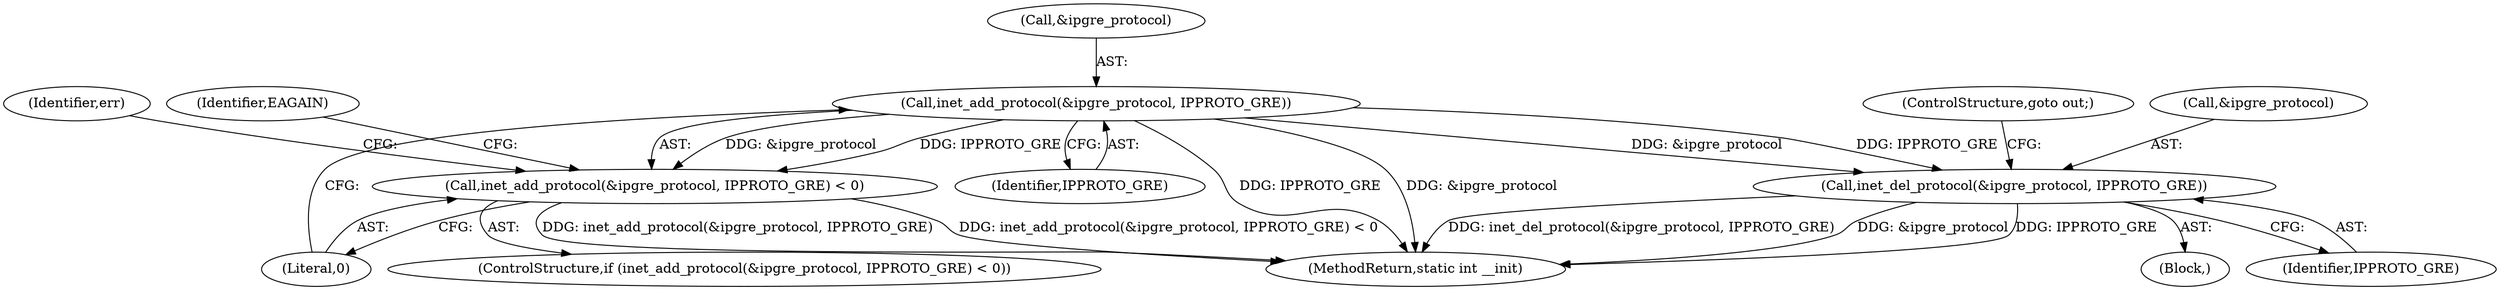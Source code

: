 digraph "1_linux_c2892f02712e9516d72841d5c019ed6916329794_0@del" {
"1000106" [label="(Call,inet_add_protocol(&ipgre_protocol, IPPROTO_GRE))"];
"1000105" [label="(Call,inet_add_protocol(&ipgre_protocol, IPPROTO_GRE) < 0)"];
"1000157" [label="(Call,inet_del_protocol(&ipgre_protocol, IPPROTO_GRE))"];
"1000102" [label="(Block,)"];
"1000105" [label="(Call,inet_add_protocol(&ipgre_protocol, IPPROTO_GRE) < 0)"];
"1000162" [label="(MethodReturn,static int __init)"];
"1000107" [label="(Call,&ipgre_protocol)"];
"1000106" [label="(Call,inet_add_protocol(&ipgre_protocol, IPPROTO_GRE))"];
"1000114" [label="(Identifier,EAGAIN)"];
"1000160" [label="(Identifier,IPPROTO_GRE)"];
"1000161" [label="(ControlStructure,goto out;)"];
"1000104" [label="(ControlStructure,if (inet_add_protocol(&ipgre_protocol, IPPROTO_GRE) < 0))"];
"1000157" [label="(Call,inet_del_protocol(&ipgre_protocol, IPPROTO_GRE))"];
"1000109" [label="(Identifier,IPPROTO_GRE)"];
"1000110" [label="(Literal,0)"];
"1000158" [label="(Call,&ipgre_protocol)"];
"1000116" [label="(Identifier,err)"];
"1000106" -> "1000105"  [label="AST: "];
"1000106" -> "1000109"  [label="CFG: "];
"1000107" -> "1000106"  [label="AST: "];
"1000109" -> "1000106"  [label="AST: "];
"1000110" -> "1000106"  [label="CFG: "];
"1000106" -> "1000162"  [label="DDG: &ipgre_protocol"];
"1000106" -> "1000162"  [label="DDG: IPPROTO_GRE"];
"1000106" -> "1000105"  [label="DDG: &ipgre_protocol"];
"1000106" -> "1000105"  [label="DDG: IPPROTO_GRE"];
"1000106" -> "1000157"  [label="DDG: &ipgre_protocol"];
"1000106" -> "1000157"  [label="DDG: IPPROTO_GRE"];
"1000105" -> "1000104"  [label="AST: "];
"1000105" -> "1000110"  [label="CFG: "];
"1000110" -> "1000105"  [label="AST: "];
"1000114" -> "1000105"  [label="CFG: "];
"1000116" -> "1000105"  [label="CFG: "];
"1000105" -> "1000162"  [label="DDG: inet_add_protocol(&ipgre_protocol, IPPROTO_GRE) < 0"];
"1000105" -> "1000162"  [label="DDG: inet_add_protocol(&ipgre_protocol, IPPROTO_GRE)"];
"1000157" -> "1000102"  [label="AST: "];
"1000157" -> "1000160"  [label="CFG: "];
"1000158" -> "1000157"  [label="AST: "];
"1000160" -> "1000157"  [label="AST: "];
"1000161" -> "1000157"  [label="CFG: "];
"1000157" -> "1000162"  [label="DDG: inet_del_protocol(&ipgre_protocol, IPPROTO_GRE)"];
"1000157" -> "1000162"  [label="DDG: &ipgre_protocol"];
"1000157" -> "1000162"  [label="DDG: IPPROTO_GRE"];
}
